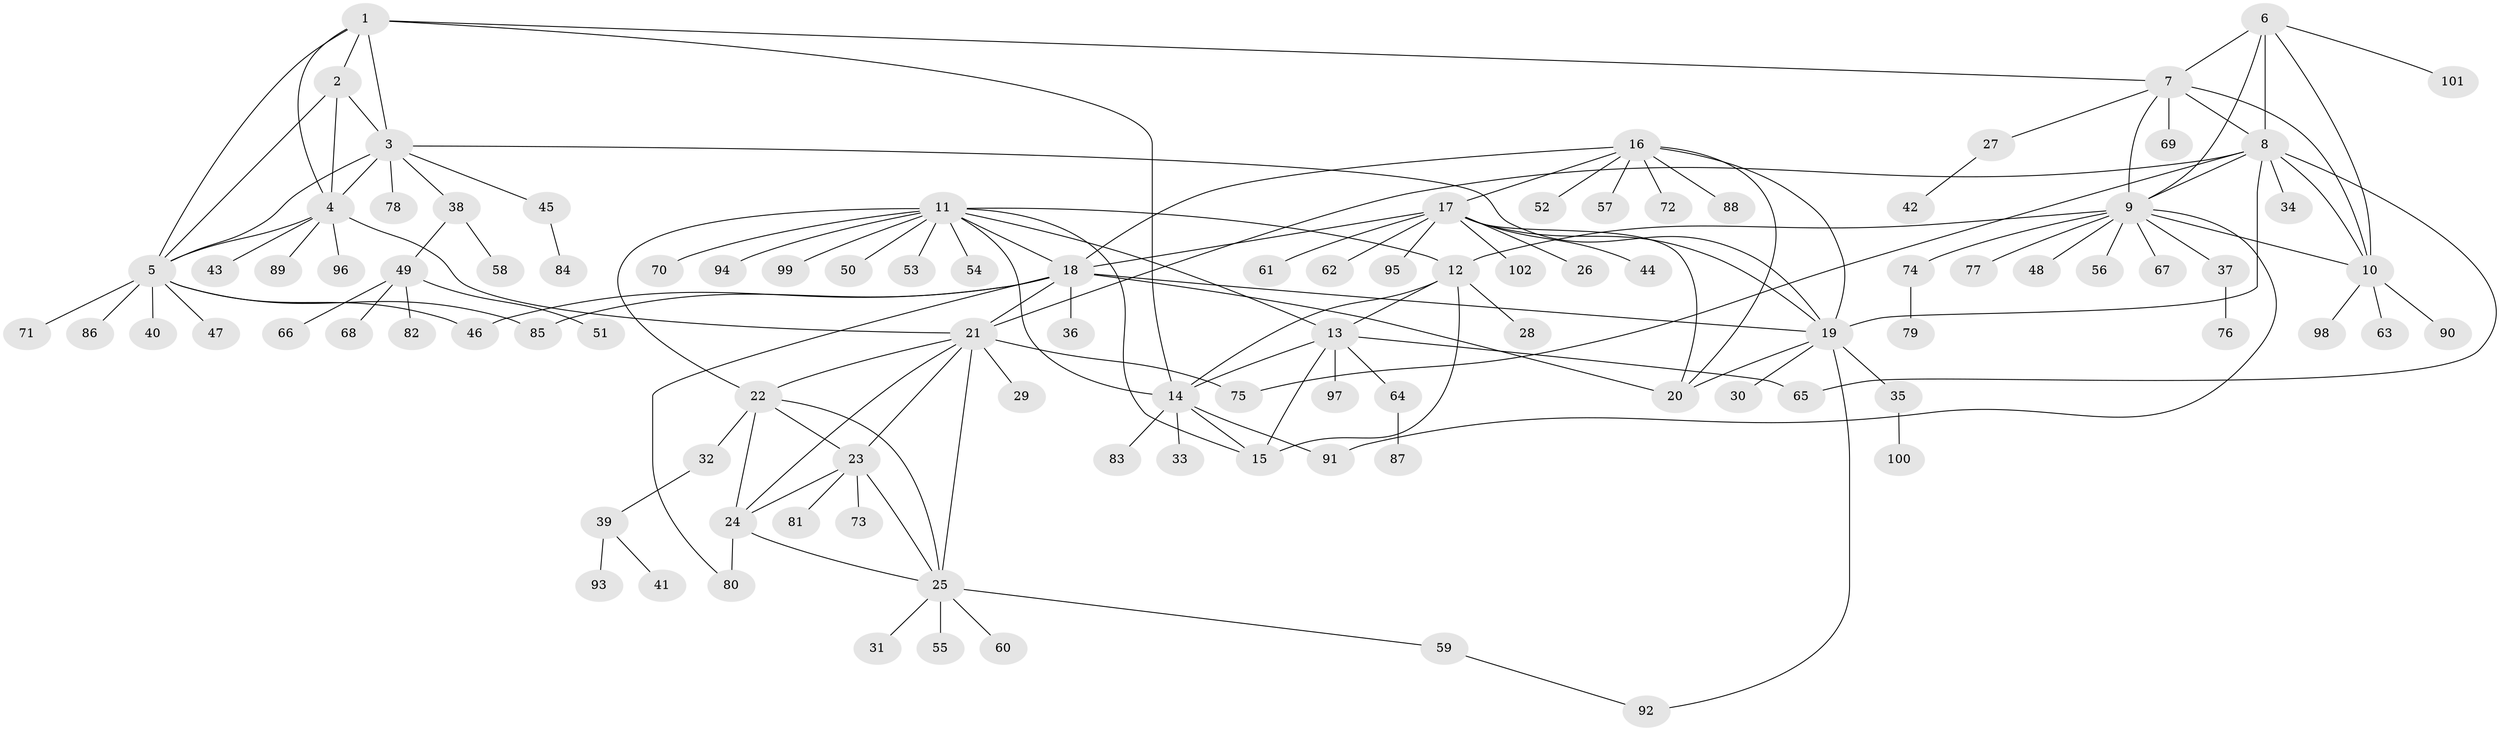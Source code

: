 // coarse degree distribution, {11: 0.01282051282051282, 3: 0.02564102564102564, 6: 0.05128205128205128, 14: 0.02564102564102564, 13: 0.01282051282051282, 4: 0.0641025641025641, 7: 0.02564102564102564, 9: 0.01282051282051282, 10: 0.02564102564102564, 1: 0.6282051282051282, 2: 0.11538461538461539}
// Generated by graph-tools (version 1.1) at 2025/52/02/27/25 19:52:14]
// undirected, 102 vertices, 144 edges
graph export_dot {
graph [start="1"]
  node [color=gray90,style=filled];
  1;
  2;
  3;
  4;
  5;
  6;
  7;
  8;
  9;
  10;
  11;
  12;
  13;
  14;
  15;
  16;
  17;
  18;
  19;
  20;
  21;
  22;
  23;
  24;
  25;
  26;
  27;
  28;
  29;
  30;
  31;
  32;
  33;
  34;
  35;
  36;
  37;
  38;
  39;
  40;
  41;
  42;
  43;
  44;
  45;
  46;
  47;
  48;
  49;
  50;
  51;
  52;
  53;
  54;
  55;
  56;
  57;
  58;
  59;
  60;
  61;
  62;
  63;
  64;
  65;
  66;
  67;
  68;
  69;
  70;
  71;
  72;
  73;
  74;
  75;
  76;
  77;
  78;
  79;
  80;
  81;
  82;
  83;
  84;
  85;
  86;
  87;
  88;
  89;
  90;
  91;
  92;
  93;
  94;
  95;
  96;
  97;
  98;
  99;
  100;
  101;
  102;
  1 -- 2;
  1 -- 3;
  1 -- 4;
  1 -- 5;
  1 -- 7;
  1 -- 14;
  2 -- 3;
  2 -- 4;
  2 -- 5;
  3 -- 4;
  3 -- 5;
  3 -- 19;
  3 -- 38;
  3 -- 45;
  3 -- 78;
  4 -- 5;
  4 -- 21;
  4 -- 43;
  4 -- 89;
  4 -- 96;
  5 -- 40;
  5 -- 46;
  5 -- 47;
  5 -- 71;
  5 -- 85;
  5 -- 86;
  6 -- 7;
  6 -- 8;
  6 -- 9;
  6 -- 10;
  6 -- 101;
  7 -- 8;
  7 -- 9;
  7 -- 10;
  7 -- 27;
  7 -- 69;
  8 -- 9;
  8 -- 10;
  8 -- 19;
  8 -- 21;
  8 -- 34;
  8 -- 65;
  8 -- 75;
  9 -- 10;
  9 -- 12;
  9 -- 37;
  9 -- 48;
  9 -- 56;
  9 -- 67;
  9 -- 74;
  9 -- 77;
  9 -- 91;
  10 -- 63;
  10 -- 90;
  10 -- 98;
  11 -- 12;
  11 -- 13;
  11 -- 14;
  11 -- 15;
  11 -- 18;
  11 -- 22;
  11 -- 50;
  11 -- 53;
  11 -- 54;
  11 -- 70;
  11 -- 94;
  11 -- 99;
  12 -- 13;
  12 -- 14;
  12 -- 15;
  12 -- 28;
  13 -- 14;
  13 -- 15;
  13 -- 64;
  13 -- 65;
  13 -- 97;
  14 -- 15;
  14 -- 33;
  14 -- 83;
  14 -- 91;
  16 -- 17;
  16 -- 18;
  16 -- 19;
  16 -- 20;
  16 -- 52;
  16 -- 57;
  16 -- 72;
  16 -- 88;
  17 -- 18;
  17 -- 19;
  17 -- 20;
  17 -- 26;
  17 -- 44;
  17 -- 61;
  17 -- 62;
  17 -- 95;
  17 -- 102;
  18 -- 19;
  18 -- 20;
  18 -- 21;
  18 -- 36;
  18 -- 46;
  18 -- 80;
  18 -- 85;
  19 -- 20;
  19 -- 30;
  19 -- 35;
  19 -- 92;
  21 -- 22;
  21 -- 23;
  21 -- 24;
  21 -- 25;
  21 -- 29;
  21 -- 75;
  22 -- 23;
  22 -- 24;
  22 -- 25;
  22 -- 32;
  23 -- 24;
  23 -- 25;
  23 -- 73;
  23 -- 81;
  24 -- 25;
  24 -- 80;
  25 -- 31;
  25 -- 55;
  25 -- 59;
  25 -- 60;
  27 -- 42;
  32 -- 39;
  35 -- 100;
  37 -- 76;
  38 -- 49;
  38 -- 58;
  39 -- 41;
  39 -- 93;
  45 -- 84;
  49 -- 51;
  49 -- 66;
  49 -- 68;
  49 -- 82;
  59 -- 92;
  64 -- 87;
  74 -- 79;
}
